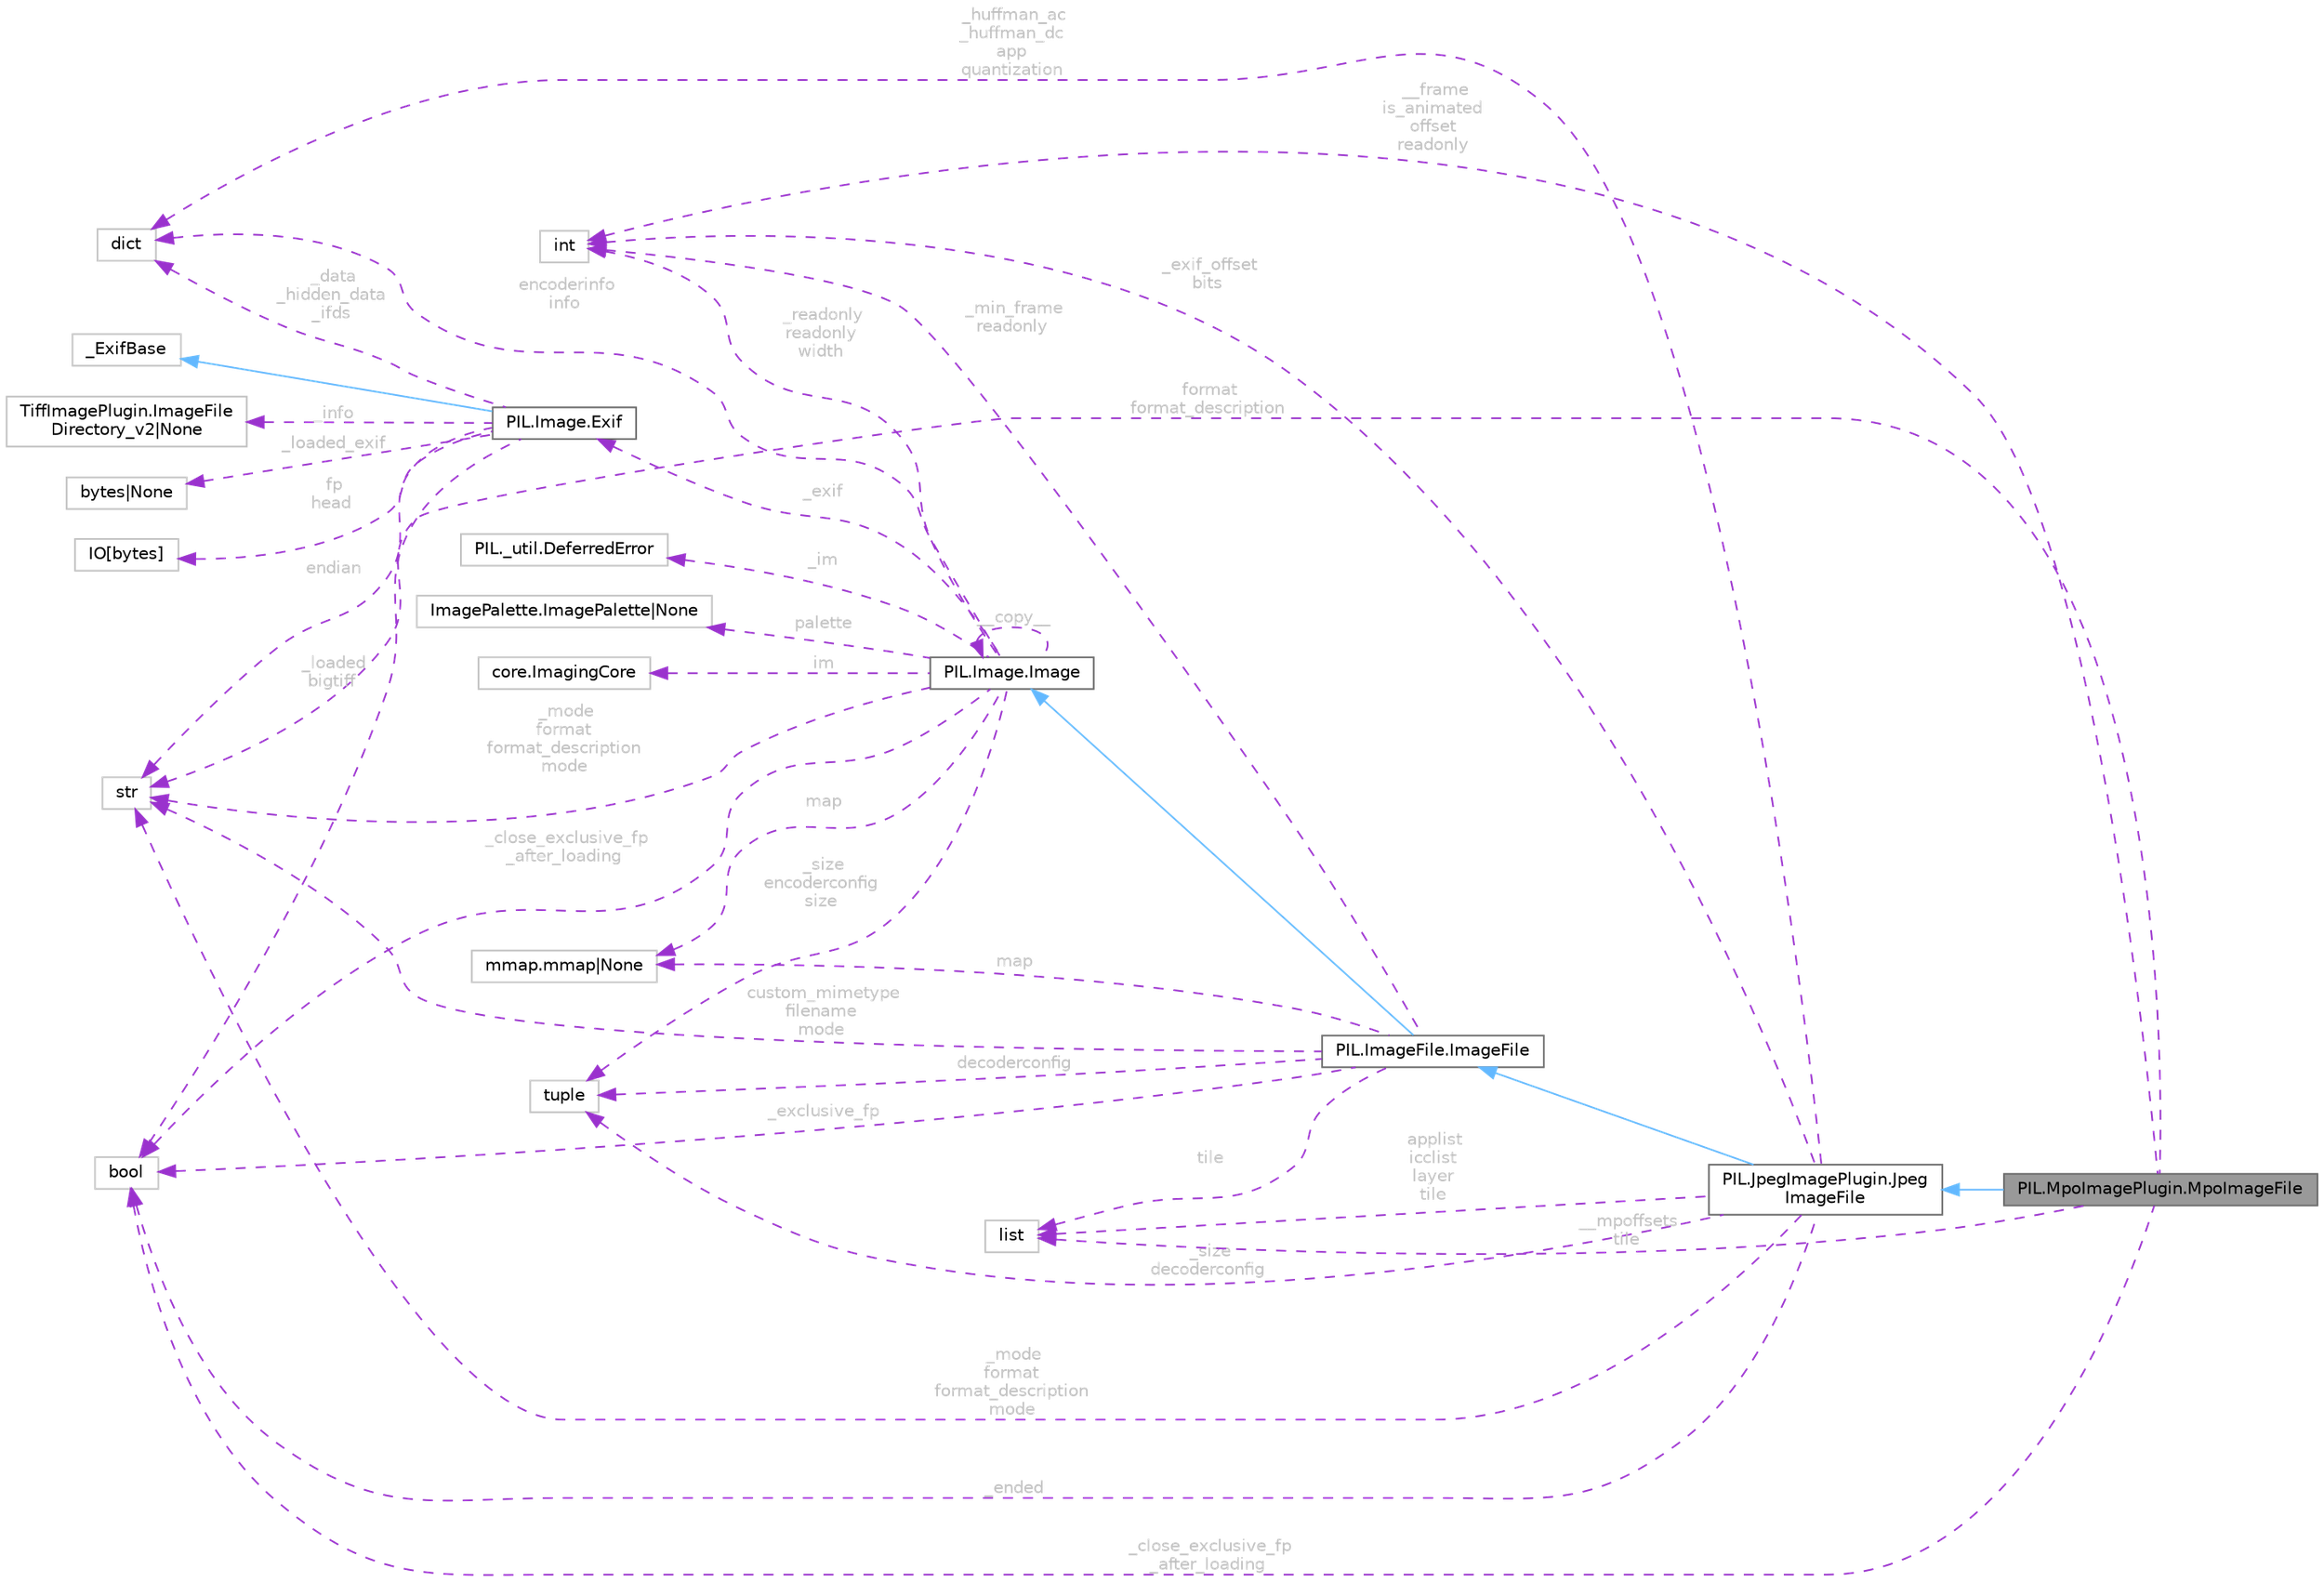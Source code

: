 digraph "PIL.MpoImagePlugin.MpoImageFile"
{
 // LATEX_PDF_SIZE
  bgcolor="transparent";
  edge [fontname=Helvetica,fontsize=10,labelfontname=Helvetica,labelfontsize=10];
  node [fontname=Helvetica,fontsize=10,shape=box,height=0.2,width=0.4];
  rankdir="LR";
  Node1 [id="Node000001",label="PIL.MpoImagePlugin.MpoImageFile",height=0.2,width=0.4,color="gray40", fillcolor="grey60", style="filled", fontcolor="black",tooltip="Image plugin for MPO images."];
  Node2 -> Node1 [id="edge38_Node000001_Node000002",dir="back",color="steelblue1",style="solid",tooltip=" "];
  Node2 [id="Node000002",label="PIL.JpegImagePlugin.Jpeg\lImageFile",height=0.2,width=0.4,color="gray40", fillcolor="white", style="filled",URL="$da/d60/classPIL_1_1JpegImagePlugin_1_1JpegImageFile.html",tooltip="Image plugin for JPEG and JFIF images."];
  Node3 -> Node2 [id="edge39_Node000002_Node000003",dir="back",color="steelblue1",style="solid",tooltip=" "];
  Node3 [id="Node000003",label="PIL.ImageFile.ImageFile",height=0.2,width=0.4,color="gray40", fillcolor="white", style="filled",URL="$da/d3b/classPIL_1_1ImageFile_1_1ImageFile.html",tooltip=" "];
  Node4 -> Node3 [id="edge40_Node000003_Node000004",dir="back",color="steelblue1",style="solid",tooltip=" "];
  Node4 [id="Node000004",label="PIL.Image.Image",height=0.2,width=0.4,color="gray40", fillcolor="white", style="filled",URL="$db/d16/classPIL_1_1Image_1_1Image.html",tooltip=" "];
  Node5 -> Node4 [id="edge41_Node000004_Node000005",dir="back",color="darkorchid3",style="dashed",tooltip=" ",label=" _mode\nformat\nformat_description\nmode",fontcolor="grey" ];
  Node5 [id="Node000005",label="str",height=0.2,width=0.4,color="grey75", fillcolor="white", style="filled",tooltip=" "];
  Node6 -> Node4 [id="edge42_Node000004_Node000006",dir="back",color="darkorchid3",style="dashed",tooltip=" ",label=" _close_exclusive_fp\l_after_loading",fontcolor="grey" ];
  Node6 [id="Node000006",label="bool",height=0.2,width=0.4,color="grey75", fillcolor="white", style="filled",tooltip=" "];
  Node4 -> Node4 [id="edge43_Node000004_Node000004",dir="back",color="darkorchid3",style="dashed",tooltip=" ",label=" __copy__",fontcolor="grey" ];
  Node7 -> Node4 [id="edge44_Node000004_Node000007",dir="back",color="darkorchid3",style="dashed",tooltip=" ",label=" _im",fontcolor="grey" ];
  Node7 [id="Node000007",label="PIL._util.DeferredError",height=0.2,width=0.4,color="grey75", fillcolor="white", style="filled",URL="$d6/d5c/classPIL_1_1__util_1_1DeferredError.html",tooltip=" "];
  Node8 -> Node4 [id="edge45_Node000004_Node000008",dir="back",color="darkorchid3",style="dashed",tooltip=" ",label=" _size\nencoderconfig\nsize",fontcolor="grey" ];
  Node8 [id="Node000008",label="tuple",height=0.2,width=0.4,color="grey75", fillcolor="white", style="filled",tooltip=" "];
  Node9 -> Node4 [id="edge46_Node000004_Node000009",dir="back",color="darkorchid3",style="dashed",tooltip=" ",label=" palette",fontcolor="grey" ];
  Node9 [id="Node000009",label="ImagePalette.ImagePalette\|None",height=0.2,width=0.4,color="grey75", fillcolor="white", style="filled",tooltip=" "];
  Node10 -> Node4 [id="edge47_Node000004_Node000010",dir="back",color="darkorchid3",style="dashed",tooltip=" ",label=" encoderinfo\ninfo",fontcolor="grey" ];
  Node10 [id="Node000010",label="dict",height=0.2,width=0.4,color="grey75", fillcolor="white", style="filled",tooltip=" "];
  Node11 -> Node4 [id="edge48_Node000004_Node000011",dir="back",color="darkorchid3",style="dashed",tooltip=" ",label=" _readonly\nreadonly\nwidth",fontcolor="grey" ];
  Node11 [id="Node000011",label="int",height=0.2,width=0.4,color="grey75", fillcolor="white", style="filled",tooltip=" "];
  Node12 -> Node4 [id="edge49_Node000004_Node000012",dir="back",color="darkorchid3",style="dashed",tooltip=" ",label=" _exif",fontcolor="grey" ];
  Node12 [id="Node000012",label="PIL.Image.Exif",height=0.2,width=0.4,color="gray40", fillcolor="white", style="filled",URL="$d5/d98/classPIL_1_1Image_1_1Exif.html",tooltip=" "];
  Node13 -> Node12 [id="edge50_Node000012_Node000013",dir="back",color="steelblue1",style="solid",tooltip=" "];
  Node13 [id="Node000013",label="_ExifBase",height=0.2,width=0.4,color="grey75", fillcolor="white", style="filled",URL="$d3/dc3/class__ExifBase.html",tooltip=" "];
  Node5 -> Node12 [id="edge51_Node000012_Node000005",dir="back",color="darkorchid3",style="dashed",tooltip=" ",label=" endian",fontcolor="grey" ];
  Node6 -> Node12 [id="edge52_Node000012_Node000006",dir="back",color="darkorchid3",style="dashed",tooltip=" ",label=" _loaded\nbigtiff",fontcolor="grey" ];
  Node10 -> Node12 [id="edge53_Node000012_Node000010",dir="back",color="darkorchid3",style="dashed",tooltip=" ",label=" _data\n_hidden_data\n_ifds",fontcolor="grey" ];
  Node14 -> Node12 [id="edge54_Node000012_Node000014",dir="back",color="darkorchid3",style="dashed",tooltip=" ",label=" _info",fontcolor="grey" ];
  Node14 [id="Node000014",label="TiffImagePlugin.ImageFile\lDirectory_v2\|None",height=0.2,width=0.4,color="grey75", fillcolor="white", style="filled",tooltip=" "];
  Node15 -> Node12 [id="edge55_Node000012_Node000015",dir="back",color="darkorchid3",style="dashed",tooltip=" ",label=" _loaded_exif",fontcolor="grey" ];
  Node15 [id="Node000015",label="bytes\|None",height=0.2,width=0.4,color="grey75", fillcolor="white", style="filled",tooltip=" "];
  Node16 -> Node12 [id="edge56_Node000012_Node000016",dir="back",color="darkorchid3",style="dashed",tooltip=" ",label=" fp\nhead",fontcolor="grey" ];
  Node16 [id="Node000016",label="IO[bytes]",height=0.2,width=0.4,color="grey75", fillcolor="white", style="filled",tooltip=" "];
  Node17 -> Node4 [id="edge57_Node000004_Node000017",dir="back",color="darkorchid3",style="dashed",tooltip=" ",label=" map",fontcolor="grey" ];
  Node17 [id="Node000017",label="mmap.mmap\|None",height=0.2,width=0.4,color="grey75", fillcolor="white", style="filled",tooltip=" "];
  Node18 -> Node4 [id="edge58_Node000004_Node000018",dir="back",color="darkorchid3",style="dashed",tooltip=" ",label=" im",fontcolor="grey" ];
  Node18 [id="Node000018",label="core.ImagingCore",height=0.2,width=0.4,color="grey75", fillcolor="white", style="filled",tooltip=" "];
  Node11 -> Node3 [id="edge59_Node000003_Node000011",dir="back",color="darkorchid3",style="dashed",tooltip=" ",label=" _min_frame\nreadonly",fontcolor="grey" ];
  Node5 -> Node3 [id="edge60_Node000003_Node000005",dir="back",color="darkorchid3",style="dashed",tooltip=" ",label=" custom_mimetype\nfilename\nmode",fontcolor="grey" ];
  Node19 -> Node3 [id="edge61_Node000003_Node000019",dir="back",color="darkorchid3",style="dashed",tooltip=" ",label=" tile",fontcolor="grey" ];
  Node19 [id="Node000019",label="list",height=0.2,width=0.4,color="grey75", fillcolor="white", style="filled",tooltip=" "];
  Node8 -> Node3 [id="edge62_Node000003_Node000008",dir="back",color="darkorchid3",style="dashed",tooltip=" ",label=" decoderconfig",fontcolor="grey" ];
  Node6 -> Node3 [id="edge63_Node000003_Node000006",dir="back",color="darkorchid3",style="dashed",tooltip=" ",label=" _exclusive_fp",fontcolor="grey" ];
  Node17 -> Node3 [id="edge64_Node000003_Node000017",dir="back",color="darkorchid3",style="dashed",tooltip=" ",label=" map",fontcolor="grey" ];
  Node5 -> Node2 [id="edge65_Node000002_Node000005",dir="back",color="darkorchid3",style="dashed",tooltip=" ",label=" _mode\nformat\nformat_description\nmode",fontcolor="grey" ];
  Node11 -> Node2 [id="edge66_Node000002_Node000011",dir="back",color="darkorchid3",style="dashed",tooltip=" ",label=" _exif_offset\nbits",fontcolor="grey" ];
  Node19 -> Node2 [id="edge67_Node000002_Node000019",dir="back",color="darkorchid3",style="dashed",tooltip=" ",label=" applist\nicclist\nlayer\ntile",fontcolor="grey" ];
  Node10 -> Node2 [id="edge68_Node000002_Node000010",dir="back",color="darkorchid3",style="dashed",tooltip=" ",label=" _huffman_ac\n_huffman_dc\napp\nquantization",fontcolor="grey" ];
  Node6 -> Node2 [id="edge69_Node000002_Node000006",dir="back",color="darkorchid3",style="dashed",tooltip=" ",label=" _ended",fontcolor="grey" ];
  Node8 -> Node2 [id="edge70_Node000002_Node000008",dir="back",color="darkorchid3",style="dashed",tooltip=" ",label=" _size\ndecoderconfig",fontcolor="grey" ];
  Node5 -> Node1 [id="edge71_Node000001_Node000005",dir="back",color="darkorchid3",style="dashed",tooltip=" ",label=" format\nformat_description",fontcolor="grey" ];
  Node6 -> Node1 [id="edge72_Node000001_Node000006",dir="back",color="darkorchid3",style="dashed",tooltip=" ",label=" _close_exclusive_fp\l_after_loading",fontcolor="grey" ];
  Node19 -> Node1 [id="edge73_Node000001_Node000019",dir="back",color="darkorchid3",style="dashed",tooltip=" ",label=" __mpoffsets\ntile",fontcolor="grey" ];
  Node11 -> Node1 [id="edge74_Node000001_Node000011",dir="back",color="darkorchid3",style="dashed",tooltip=" ",label=" __frame\nis_animated\noffset\nreadonly",fontcolor="grey" ];
}
